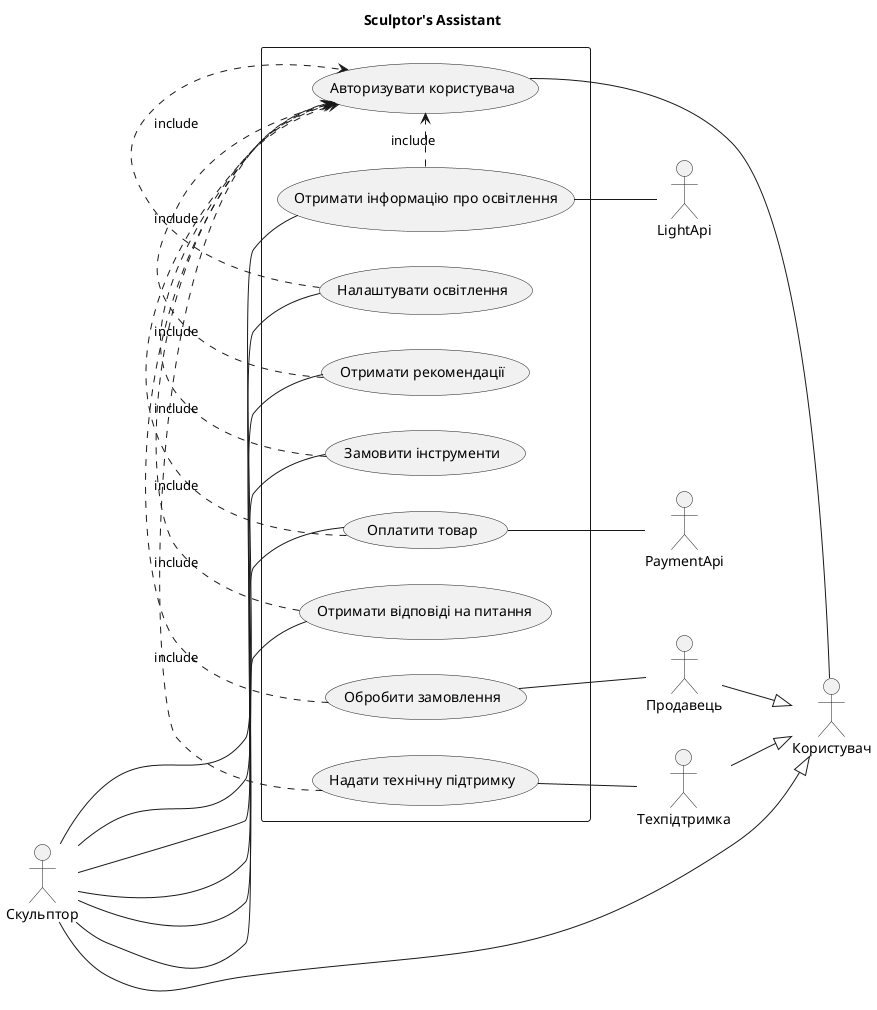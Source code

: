 @startuml

title Sculptor's Assistant

left to right direction

actor Скульптор
actor LightApi
actor Користувач
actor Продавець
actor Техпідтримка
actor PaymentApi


rectangle {

    usecase (Отримати інформацію про освітлення)
    usecase (Налаштувати освітлення) 
    usecase (Отримати рекомендації) 
    usecase (Замовити інструменти)
    usecase (Оплатити товар)
    usecase (Отримати відповіді на питання)
    usecase (Авторизувати користувача)
    usecase (Обробити замовлення)
    usecase (Надати технічну підтримку)
    
    Скульптор -- (Отримати інформацію про освітлення)
    Скульптор -- (Налаштувати освітлення)
    Скульптор -- (Отримати рекомендації)
    Скульптор -- (Замовити інструменти)
    Скульптор -- (Оплатити товар)
    Скульптор -- (Отримати відповіді на питання)
    (Отримати інформацію про освітлення) -- LightApi
    (Авторизувати користувача) -- Користувач
    (Обробити замовлення) -- Продавець
    (Надати технічну підтримку) -- Техпідтримка
    (Оплатити товар) -- PaymentApi
    
    (Отримати інформацію про освітлення) .> (Авторизувати користувача): include
    (Налаштувати освітлення) .> (Авторизувати користувача) : include\n\n\n\n\t\t\t\t\t
    (Отримати рекомендації) .> (Авторизувати користувача) : include\n\n\n\n\n\t\t\t
    (Замовити інструменти).> (Авторизувати користувача): include\n\n\n\t\t\t
    (Оплатити товар) .> (Авторизувати користувача): include\n\n\n\t\t\t
    (Отримати відповіді на питання) .> (Авторизувати користувача): include\n\n\n\t\t\t
    (Обробити замовлення) .> (Авторизувати користувача): include\n\n\n\n\t\t\t
    (Надати технічну підтримку) .> (Авторизувати користувача): include\n\n\n\n\t\t\t
    Скульптор --|> Користувач
    Продавець --|> Користувач
    Техпідтримка --|> Користувач
}

@enduml
